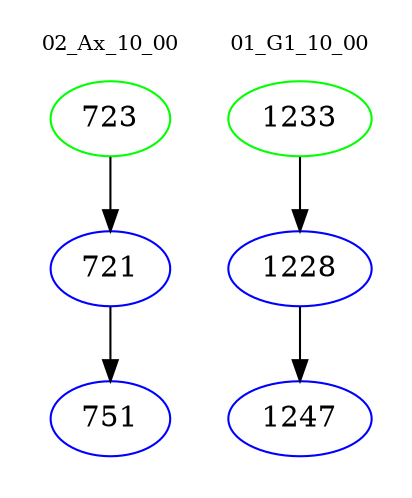 digraph{
subgraph cluster_0 {
color = white
label = "02_Ax_10_00";
fontsize=10;
T0_723 [label="723", color="green"]
T0_723 -> T0_721 [color="black"]
T0_721 [label="721", color="blue"]
T0_721 -> T0_751 [color="black"]
T0_751 [label="751", color="blue"]
}
subgraph cluster_1 {
color = white
label = "01_G1_10_00";
fontsize=10;
T1_1233 [label="1233", color="green"]
T1_1233 -> T1_1228 [color="black"]
T1_1228 [label="1228", color="blue"]
T1_1228 -> T1_1247 [color="black"]
T1_1247 [label="1247", color="blue"]
}
}
